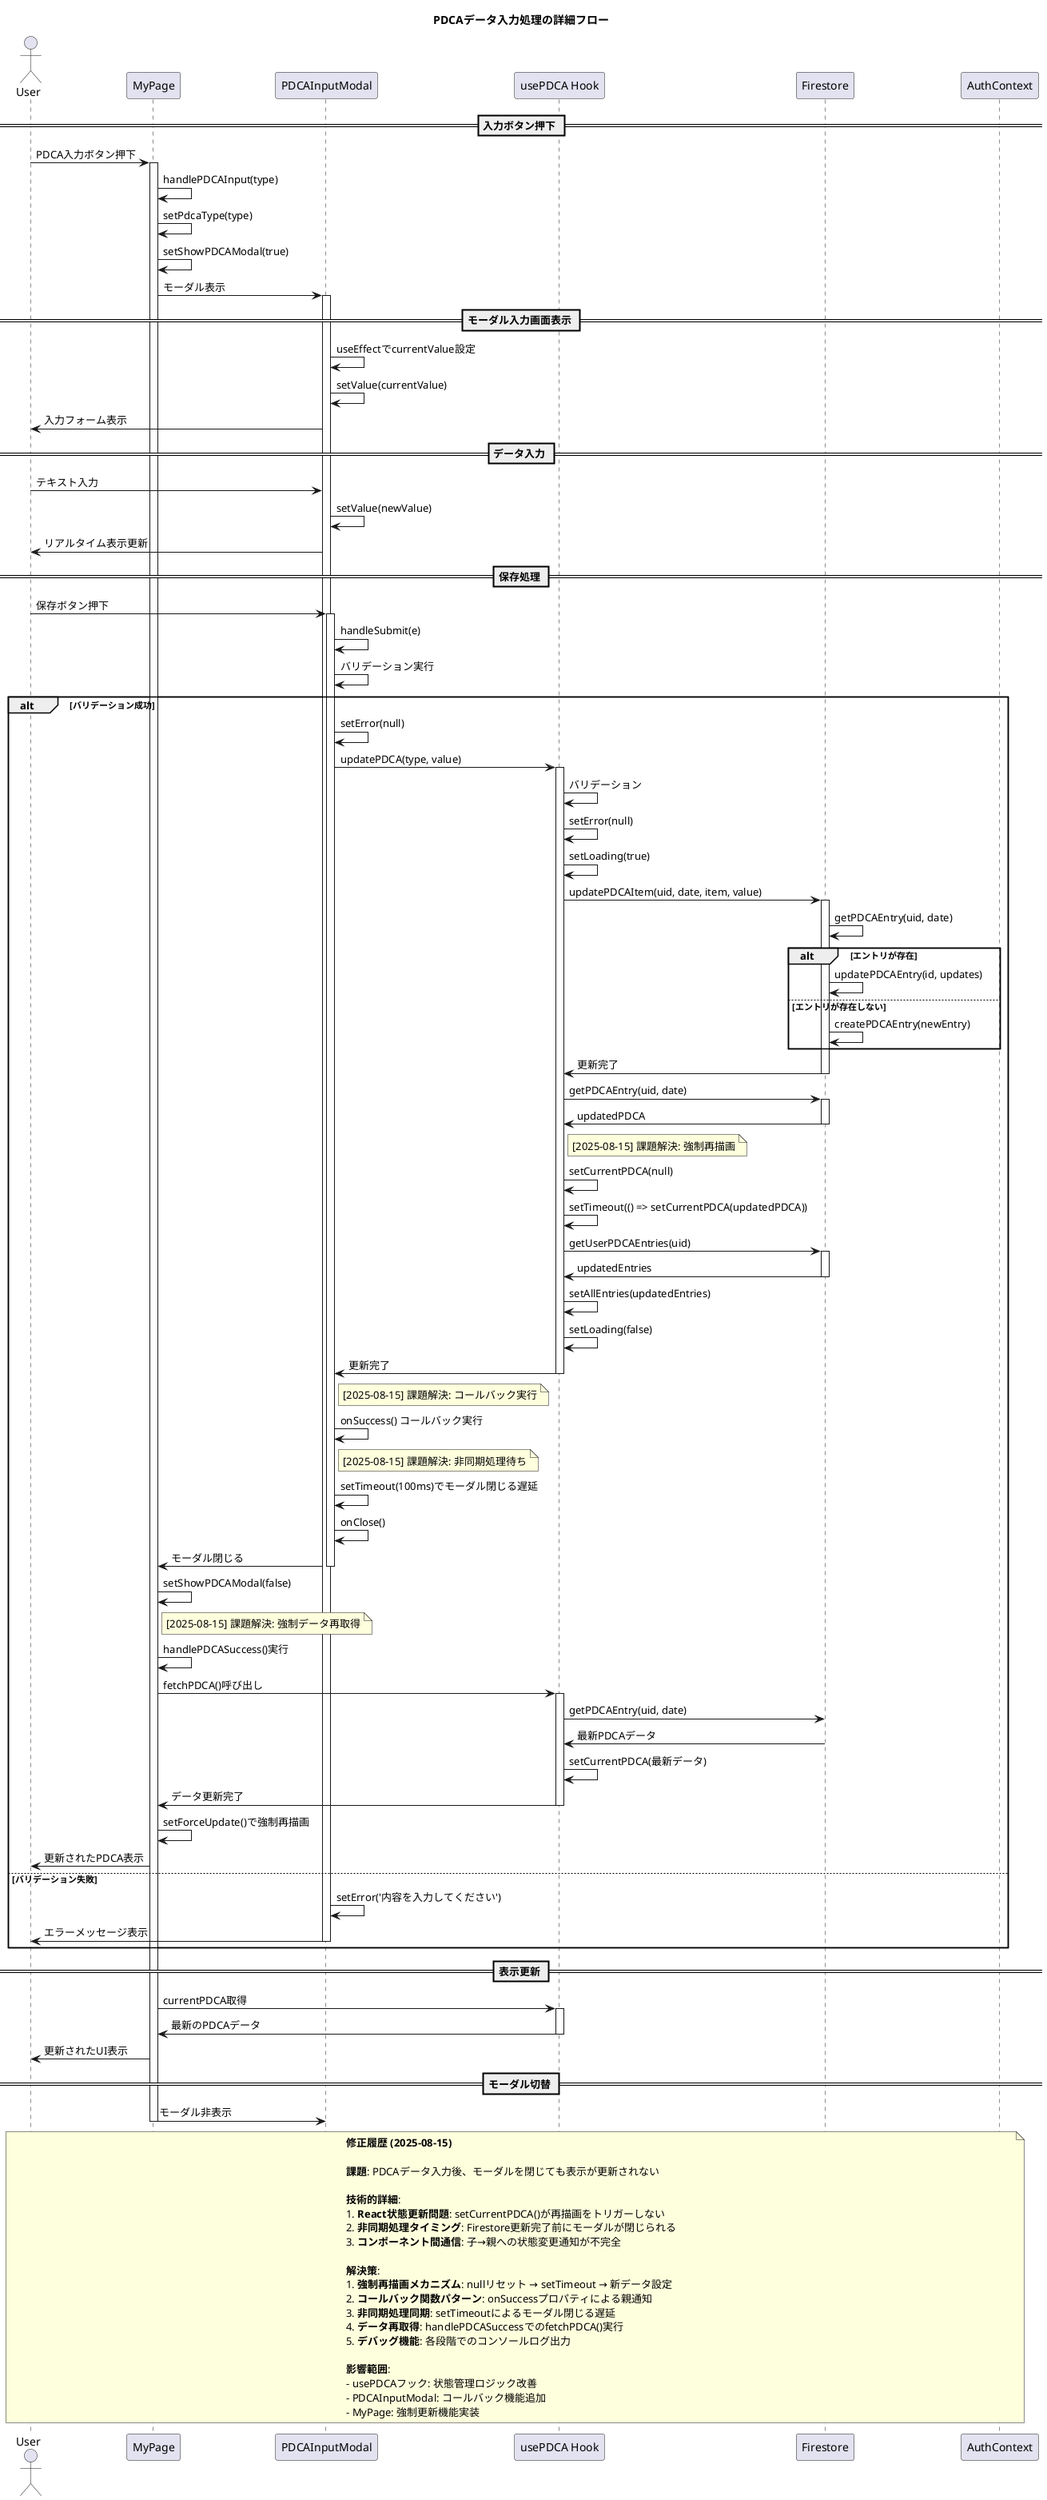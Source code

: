@startuml
title PDCAデータ入力処理の詳細フロー

actor User as U
participant "MyPage" as MP
participant "PDCAInputModal" as PIM
participant "usePDCA Hook" as UPH
participant "Firestore" as FS
participant "AuthContext" as AC

== 入力ボタン押下 ==
U -> MP: PDCA入力ボタン押下
activate MP
MP -> MP: handlePDCAInput(type)
MP -> MP: setPdcaType(type)
MP -> MP: setShowPDCAModal(true)
MP -> PIM: モーダル表示
activate PIM

== モーダル入力画面表示 ==
PIM -> PIM: useEffectでcurrentValue設定
PIM -> PIM: setValue(currentValue)
PIM -> U: 入力フォーム表示

== データ入力 ==
U -> PIM: テキスト入力
PIM -> PIM: setValue(newValue)
PIM -> U: リアルタイム表示更新

== 保存処理 ==
U -> PIM: 保存ボタン押下
activate PIM
PIM -> PIM: handleSubmit(e)
PIM -> PIM: バリデーション実行

alt バリデーション成功
    PIM -> PIM: setError(null)
    PIM -> UPH: updatePDCA(type, value)
    activate UPH
    
    UPH -> UPH: バリデーション
    UPH -> UPH: setError(null)
    UPH -> UPH: setLoading(true)
    
    UPH -> FS: updatePDCAItem(uid, date, item, value)
    activate FS
    FS -> FS: getPDCAEntry(uid, date)
    alt エントリが存在
        FS -> FS: updatePDCAEntry(id, updates)
    else エントリが存在しない
        FS -> FS: createPDCAEntry(newEntry)
    end
    FS -> UPH: 更新完了
    deactivate FS
    
    UPH -> FS: getPDCAEntry(uid, date)
    activate FS
    FS -> UPH: updatedPDCA
    deactivate FS
    
    note right of UPH: [2025-08-15] 課題解決: 強制再描画
    UPH -> UPH: setCurrentPDCA(null)
    UPH -> UPH: setTimeout(() => setCurrentPDCA(updatedPDCA))
    
    UPH -> FS: getUserPDCAEntries(uid)
    activate FS
    FS -> UPH: updatedEntries
    deactivate FS
    
    UPH -> UPH: setAllEntries(updatedEntries)
    UPH -> UPH: setLoading(false)
    UPH -> PIM: 更新完了
    deactivate UPH
    
    note right of PIM: [2025-08-15] 課題解決: コールバック実行
    PIM -> PIM: onSuccess() コールバック実行
    
    note right of PIM: [2025-08-15] 課題解決: 非同期処理待ち
    PIM -> PIM: setTimeout(100ms)でモーダル閉じる遅延
    PIM -> PIM: onClose()
    PIM -> MP: モーダル閉じる
    deactivate PIM
    
    MP -> MP: setShowPDCAModal(false)
    
    note right of MP: [2025-08-15] 課題解決: 強制データ再取得
    MP -> MP: handlePDCASuccess()実行
    MP -> UPH: fetchPDCA()呼び出し
    activate UPH
    UPH -> FS: getPDCAEntry(uid, date)
    FS -> UPH: 最新PDCAデータ
    UPH -> UPH: setCurrentPDCA(最新データ)
    UPH -> MP: データ更新完了
    deactivate UPH
    MP -> MP: setForceUpdate()で強制再描画
    
    MP -> U: 更新されたPDCA表示
    
else バリデーション失敗
    PIM -> PIM: setError('内容を入力してください')
    PIM -> U: エラーメッセージ表示
    deactivate PIM
end

== 表示更新 ==
MP -> UPH: currentPDCA取得
activate UPH
UPH -> MP: 最新のPDCAデータ
deactivate UPH
MP -> U: 更新されたUI表示

== モーダル切替 ==
MP -> PIM: モーダル非表示
deactivate PIM
deactivate MP

note over U, AC
**修正履歴 (2025-08-15)**

**課題**: PDCAデータ入力後、モーダルを閉じても表示が更新されない

**技術的詳細**:
1. **React状態更新問題**: setCurrentPDCA()が再描画をトリガーしない
2. **非同期処理タイミング**: Firestore更新完了前にモーダルが閉じられる
3. **コンポーネント間通信**: 子→親への状態変更通知が不完全

**解決策**:
1. **強制再描画メカニズム**: nullリセット → setTimeout → 新データ設定
2. **コールバック関数パターン**: onSuccessプロパティによる親通知
3. **非同期処理同期**: setTimeoutによるモーダル閉じる遅延
4. **データ再取得**: handlePDCASuccessでのfetchPDCA()実行
5. **デバッグ機能**: 各段階でのコンソールログ出力

**影響範囲**:
- usePDCAフック: 状態管理ロジック改善
- PDCAInputModal: コールバック機能追加
- MyPage: 強制更新機能実装
end note

@enduml
